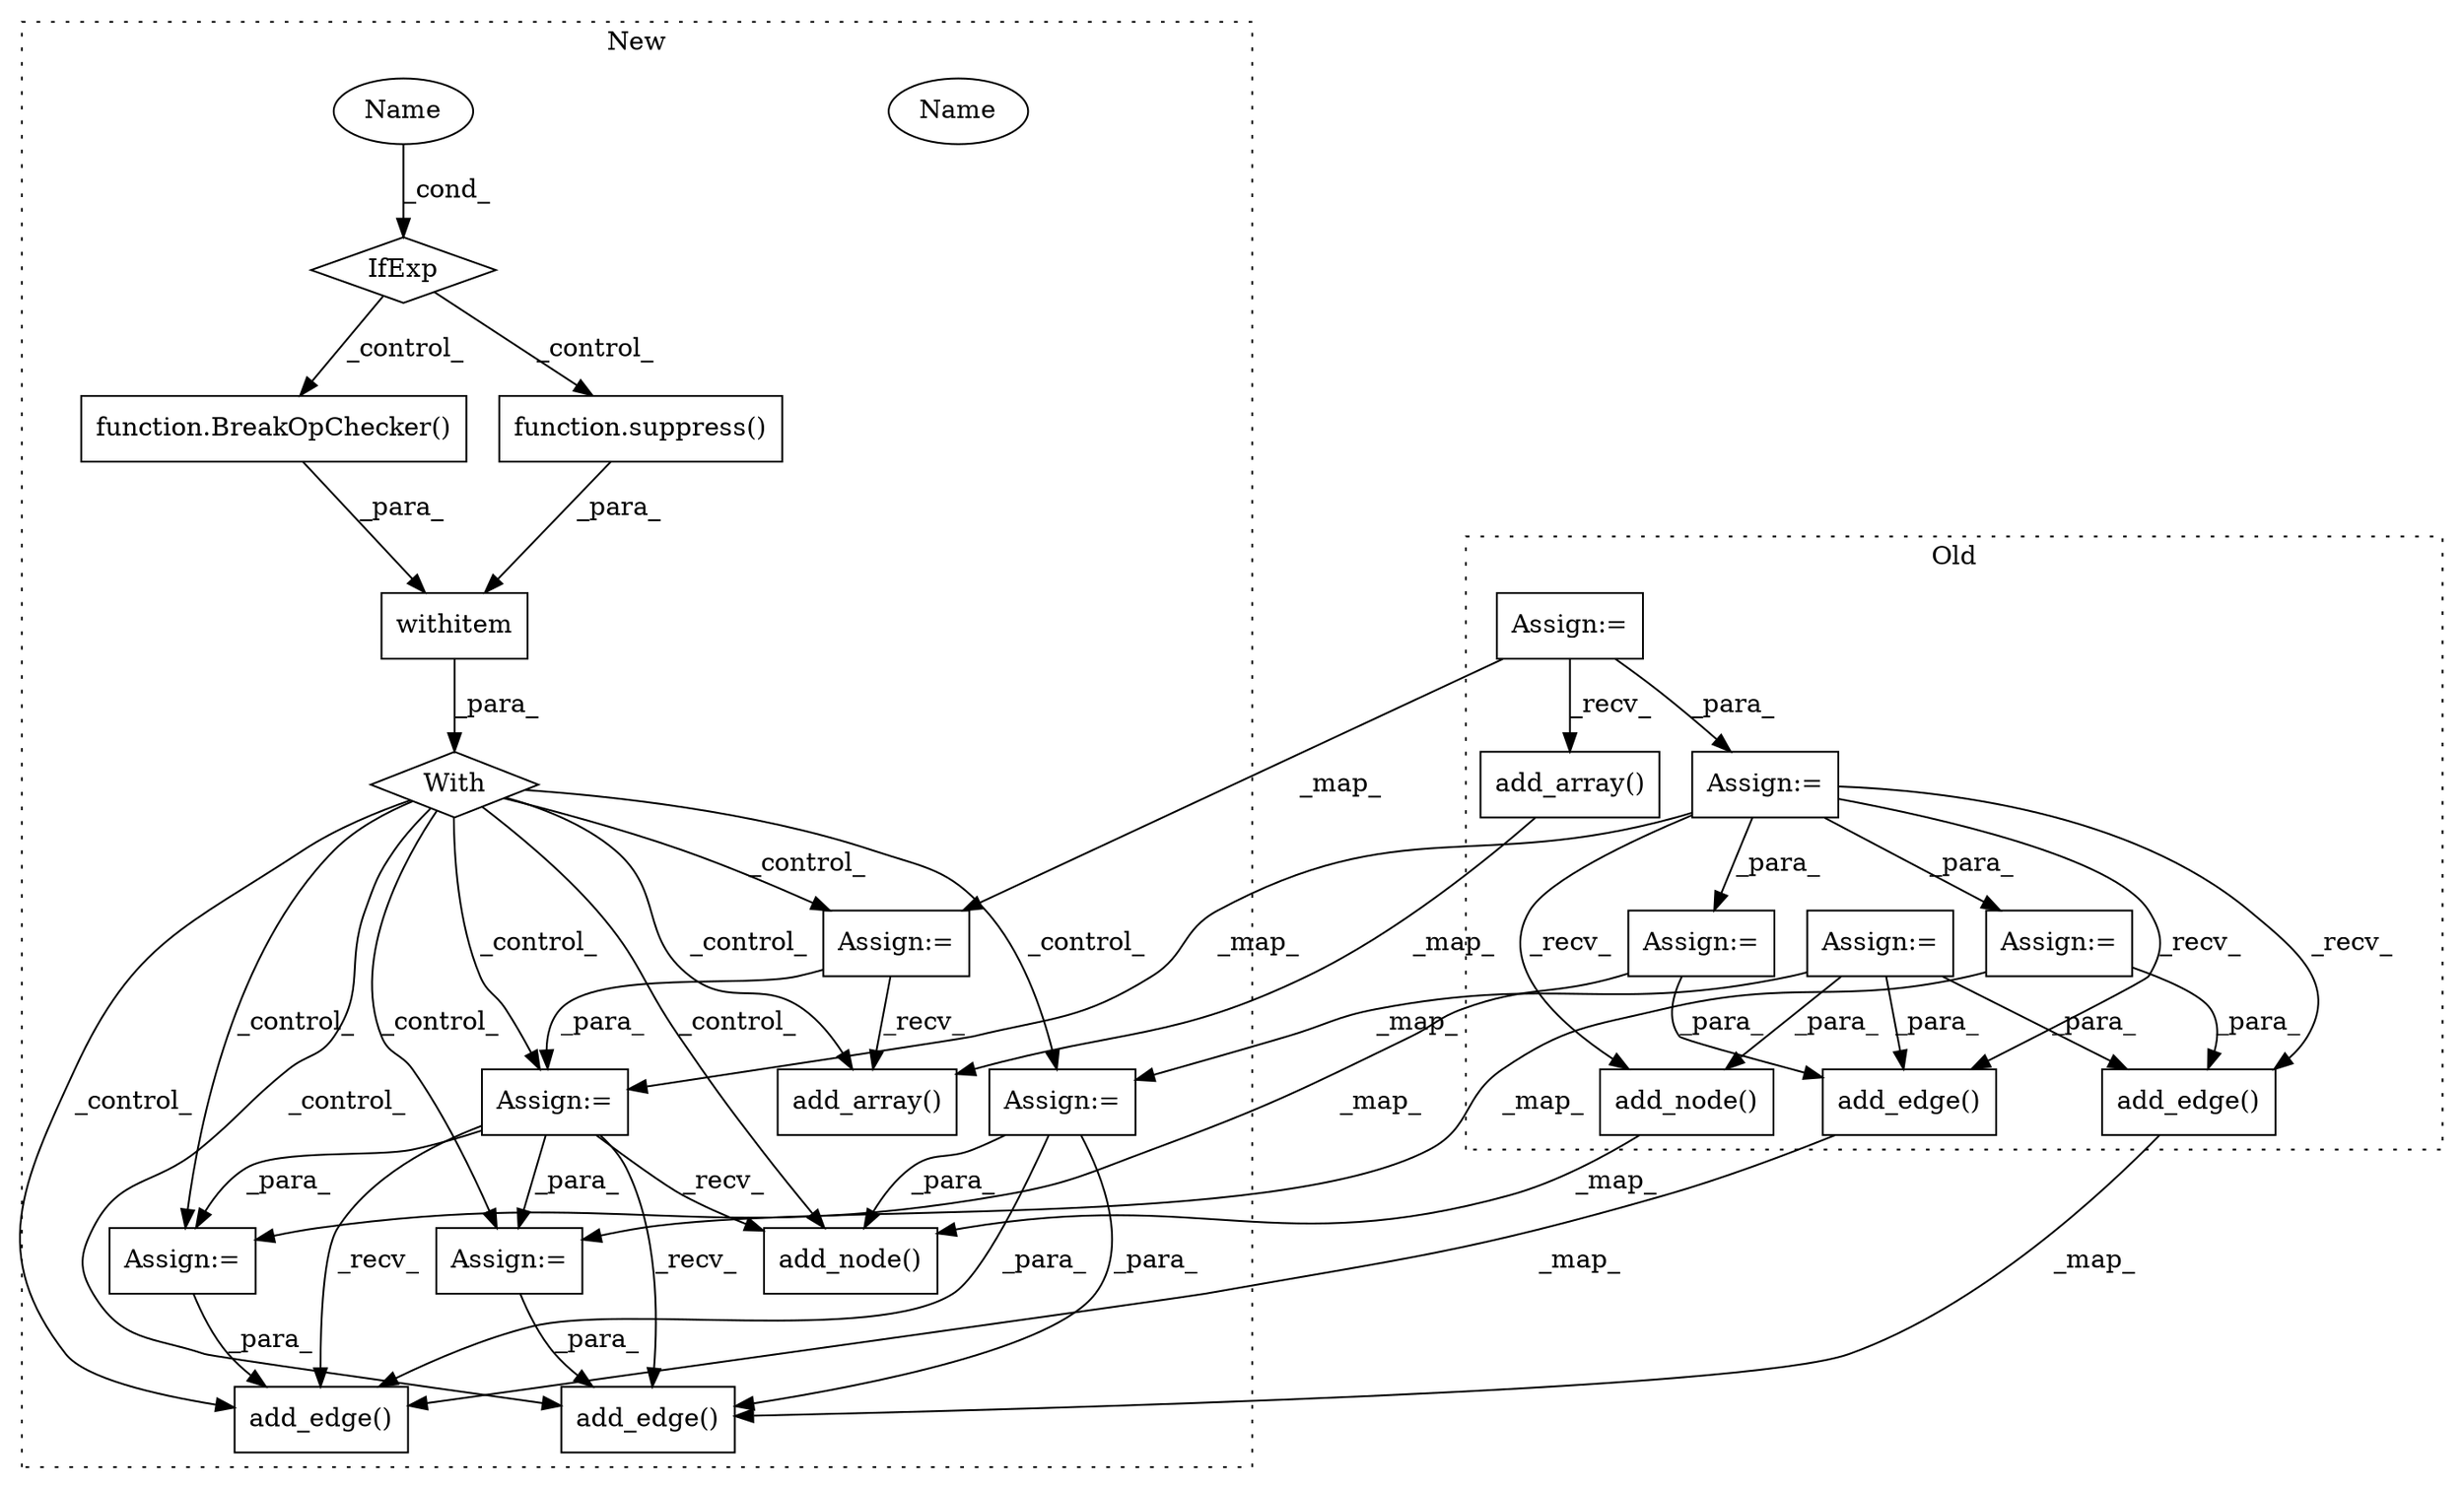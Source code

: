 digraph G {
subgraph cluster0 {
1 [label="add_edge()" a="75" s="3671,3768" l="15,1" shape="box"];
10 [label="Assign:=" a="68" s="3592" l="3" shape="box"];
11 [label="add_node()" a="75" s="3643,3665" l="15,1" shape="box"];
14 [label="add_edge()" a="75" s="3775,3884" l="15,1" shape="box"];
16 [label="Assign:=" a="68" s="3469" l="3" shape="box"];
18 [label="Assign:=" a="68" s="3501" l="3" shape="box"];
20 [label="Assign:=" a="68" s="3334" l="3" shape="box"];
22 [label="Assign:=" a="68" s="3548" l="3" shape="box"];
24 [label="add_array()" a="75" s="3413,3457" l="15,1" shape="box"];
label = "Old";
style="dotted";
}
subgraph cluster1 {
2 [label="add_edge()" a="75" s="4651,4752" l="15,1" shape="box"];
3 [label="function.BreakOpChecker()" a="75" s="4217" l="16" shape="box"];
4 [label="function.suppress()" a="75" s="4258" l="10" shape="box"];
5 [label="With" a="39" s="4212,4231" l="5,47" shape="diamond"];
6 [label="withitem" a="49" s="4217" l="14" shape="box"];
7 [label="IfExp" a="51" s="4233,4252" l="4,6" shape="diamond"];
8 [label="Name" a="87" s="4237" l="15" shape="ellipse"];
9 [label="Assign:=" a="68" s="4564" l="3" shape="box"];
12 [label="add_node()" a="75" s="4619,4641" l="15,1" shape="box"];
13 [label="add_edge()" a="75" s="4763,4876" l="15,1" shape="box"];
15 [label="Assign:=" a="68" s="4429" l="3" shape="box"];
17 [label="Assign:=" a="68" s="4465" l="3" shape="box"];
19 [label="Assign:=" a="68" s="4282" l="3" shape="box"];
21 [label="Assign:=" a="68" s="4516" l="3" shape="box"];
23 [label="add_array()" a="75" s="4369,4413" l="15,1" shape="box"];
25 [label="Name" a="87" s="4237" l="15" shape="ellipse"];
label = "New";
style="dotted";
}
1 -> 2 [label="_map_"];
3 -> 6 [label="_para_"];
4 -> 6 [label="_para_"];
5 -> 15 [label="_control_"];
5 -> 17 [label="_control_"];
5 -> 23 [label="_control_"];
5 -> 19 [label="_control_"];
5 -> 13 [label="_control_"];
5 -> 2 [label="_control_"];
5 -> 21 [label="_control_"];
5 -> 9 [label="_control_"];
5 -> 12 [label="_control_"];
6 -> 5 [label="_para_"];
7 -> 4 [label="_control_"];
7 -> 3 [label="_control_"];
9 -> 2 [label="_para_"];
9 -> 13 [label="_para_"];
9 -> 12 [label="_para_"];
10 -> 11 [label="_para_"];
10 -> 9 [label="_map_"];
10 -> 1 [label="_para_"];
10 -> 14 [label="_para_"];
11 -> 12 [label="_map_"];
14 -> 13 [label="_map_"];
15 -> 17 [label="_para_"];
15 -> 2 [label="_recv_"];
15 -> 12 [label="_recv_"];
15 -> 13 [label="_recv_"];
15 -> 21 [label="_para_"];
16 -> 18 [label="_para_"];
16 -> 22 [label="_para_"];
16 -> 14 [label="_recv_"];
16 -> 1 [label="_recv_"];
16 -> 11 [label="_recv_"];
16 -> 15 [label="_map_"];
17 -> 2 [label="_para_"];
18 -> 17 [label="_map_"];
18 -> 1 [label="_para_"];
19 -> 15 [label="_para_"];
19 -> 23 [label="_recv_"];
20 -> 24 [label="_recv_"];
20 -> 16 [label="_para_"];
20 -> 19 [label="_map_"];
21 -> 13 [label="_para_"];
22 -> 14 [label="_para_"];
22 -> 21 [label="_map_"];
24 -> 23 [label="_map_"];
25 -> 7 [label="_cond_"];
}